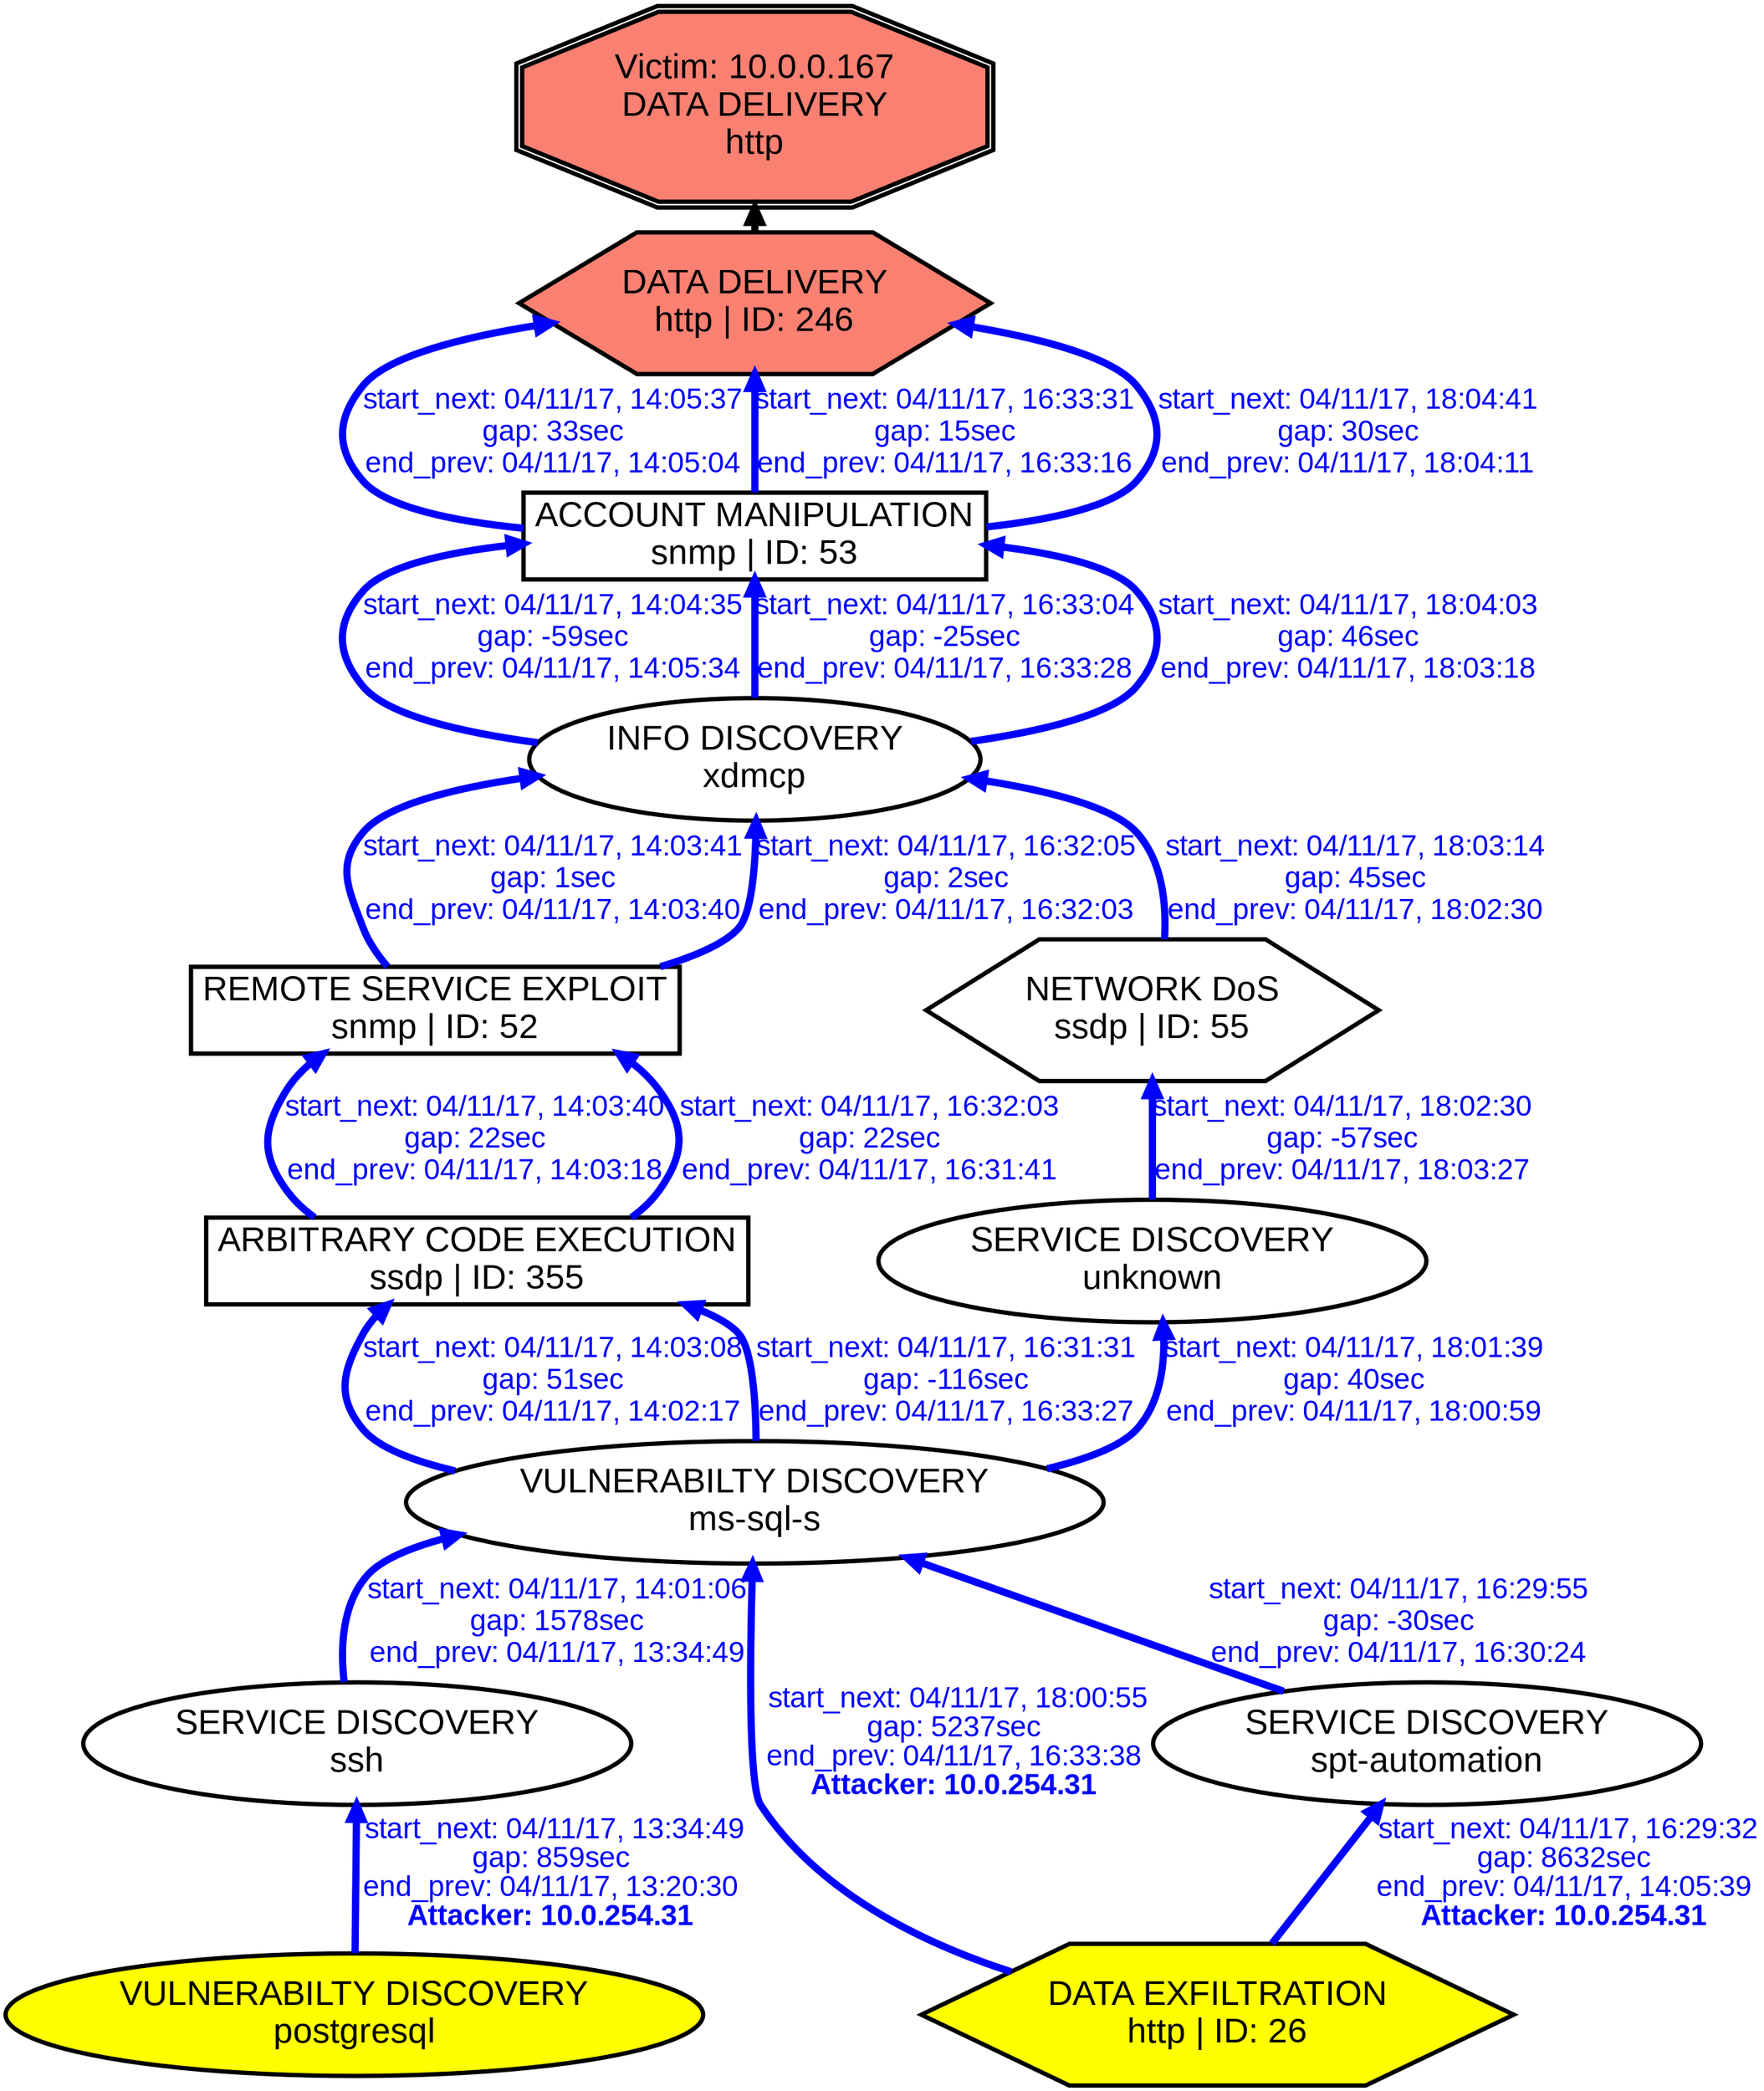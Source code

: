 digraph DATADELIVERYhttp {
rankdir="BT"; 
 graph [ nodesep="0.1", ranksep="0.02"] 
 node [ fontname=Arial, fontsize=24,penwidth=3]; 
 edge [ fontname=Arial, fontsize=20,penwidth=5 ];
"Victim: 10.0.0.167
DATA DELIVERY
http" [shape=doubleoctagon, style=filled, fillcolor=salmon];
{ rank = max; "Victim: 10.0.0.167
DATA DELIVERY
http"}
"DATA DELIVERY
http | ID: 246" -> "Victim: 10.0.0.167
DATA DELIVERY
http"
"DATA DELIVERY
http | ID: 246" [style=filled, fillcolor= salmon]
{ rank=same; "DATA DELIVERY
http | ID: 246"}
"VULNERABILTY DISCOVERY
postgresql" [style=filled, fillcolor= yellow]
"VULNERABILTY DISCOVERY
postgresql" -> "SERVICE DISCOVERY
ssh" [ color=blue] [label=<<font color="blue"> start_next: 04/11/17, 13:34:49<br/>gap: 859sec<br/>end_prev: 04/11/17, 13:20:30</font><br/><font color="blue"><b>Attacker: 10.0.254.31</b></font>>]
"SERVICE DISCOVERY
ssh" -> "VULNERABILTY DISCOVERY
ms-sql-s" [ label="start_next: 04/11/17, 14:01:06
gap: 1578sec
end_prev: 04/11/17, 13:34:49"][ fontcolor="blue" color=blue]
"VULNERABILTY DISCOVERY
ms-sql-s" -> "ARBITRARY CODE EXECUTION
ssdp | ID: 355" [ label="start_next: 04/11/17, 14:03:08
gap: 51sec
end_prev: 04/11/17, 14:02:17"][ fontcolor="blue" color=blue]
"ARBITRARY CODE EXECUTION
ssdp | ID: 355" -> "REMOTE SERVICE EXPLOIT
snmp | ID: 52" [ label="start_next: 04/11/17, 14:03:40
gap: 22sec
end_prev: 04/11/17, 14:03:18"][ fontcolor="blue" color=blue]
"REMOTE SERVICE EXPLOIT
snmp | ID: 52" -> "INFO DISCOVERY
xdmcp" [ label="start_next: 04/11/17, 14:03:41
gap: 1sec
end_prev: 04/11/17, 14:03:40"][ fontcolor="blue" color=blue]
"INFO DISCOVERY
xdmcp" -> "ACCOUNT MANIPULATION
snmp | ID: 53" [ label="start_next: 04/11/17, 14:04:35
gap: -59sec
end_prev: 04/11/17, 14:05:34"][ fontcolor="blue" color=blue]
"ACCOUNT MANIPULATION
snmp | ID: 53" -> "DATA DELIVERY
http | ID: 246" [ label="start_next: 04/11/17, 14:05:37
gap: 33sec
end_prev: 04/11/17, 14:05:04"][ fontcolor="blue" color=blue]
"DATA EXFILTRATION
http | ID: 26" [style=filled, fillcolor= yellow]
"DATA EXFILTRATION
http | ID: 26" -> "SERVICE DISCOVERY
spt-automation" [ color=blue] [label=<<font color="blue"> start_next: 04/11/17, 16:29:32<br/>gap: 8632sec<br/>end_prev: 04/11/17, 14:05:39</font><br/><font color="blue"><b>Attacker: 10.0.254.31</b></font>>]
"SERVICE DISCOVERY
spt-automation" -> "VULNERABILTY DISCOVERY
ms-sql-s" [ label="start_next: 04/11/17, 16:29:55
gap: -30sec
end_prev: 04/11/17, 16:30:24"][ fontcolor="blue" color=blue]
"VULNERABILTY DISCOVERY
ms-sql-s" -> "ARBITRARY CODE EXECUTION
ssdp | ID: 355" [ label="start_next: 04/11/17, 16:31:31
gap: -116sec
end_prev: 04/11/17, 16:33:27"][ fontcolor="blue" color=blue]
"ARBITRARY CODE EXECUTION
ssdp | ID: 355" -> "REMOTE SERVICE EXPLOIT
snmp | ID: 52" [ label="start_next: 04/11/17, 16:32:03
gap: 22sec
end_prev: 04/11/17, 16:31:41"][ fontcolor="blue" color=blue]
"REMOTE SERVICE EXPLOIT
snmp | ID: 52" -> "INFO DISCOVERY
xdmcp" [ label="start_next: 04/11/17, 16:32:05
gap: 2sec
end_prev: 04/11/17, 16:32:03"][ fontcolor="blue" color=blue]
"INFO DISCOVERY
xdmcp" -> "ACCOUNT MANIPULATION
snmp | ID: 53" [ label="start_next: 04/11/17, 16:33:04
gap: -25sec
end_prev: 04/11/17, 16:33:28"][ fontcolor="blue" color=blue]
"ACCOUNT MANIPULATION
snmp | ID: 53" -> "DATA DELIVERY
http | ID: 246" [ label="start_next: 04/11/17, 16:33:31
gap: 15sec
end_prev: 04/11/17, 16:33:16"][ fontcolor="blue" color=blue]
"DATA EXFILTRATION
http | ID: 26" [style=filled, fillcolor= yellow]
"DATA EXFILTRATION
http | ID: 26" -> "VULNERABILTY DISCOVERY
ms-sql-s" [ color=blue] [label=<<font color="blue"> start_next: 04/11/17, 18:00:55<br/>gap: 5237sec<br/>end_prev: 04/11/17, 16:33:38</font><br/><font color="blue"><b>Attacker: 10.0.254.31</b></font>>]
"VULNERABILTY DISCOVERY
ms-sql-s" -> "SERVICE DISCOVERY
unknown" [ label="start_next: 04/11/17, 18:01:39
gap: 40sec
end_prev: 04/11/17, 18:00:59"][ fontcolor="blue" color=blue]
"SERVICE DISCOVERY
unknown" -> "NETWORK DoS
ssdp | ID: 55" [ label="start_next: 04/11/17, 18:02:30
gap: -57sec
end_prev: 04/11/17, 18:03:27"][ fontcolor="blue" color=blue]
"NETWORK DoS
ssdp | ID: 55" -> "INFO DISCOVERY
xdmcp" [ label="start_next: 04/11/17, 18:03:14
gap: 45sec
end_prev: 04/11/17, 18:02:30"][ fontcolor="blue" color=blue]
"INFO DISCOVERY
xdmcp" -> "ACCOUNT MANIPULATION
snmp | ID: 53" [ label="start_next: 04/11/17, 18:04:03
gap: 46sec
end_prev: 04/11/17, 18:03:18"][ fontcolor="blue" color=blue]
"ACCOUNT MANIPULATION
snmp | ID: 53" -> "DATA DELIVERY
http | ID: 246" [ label="start_next: 04/11/17, 18:04:41
gap: 30sec
end_prev: 04/11/17, 18:04:11"][ fontcolor="blue" color=blue]
"VULNERABILTY DISCOVERY
postgresql" [shape=oval]
"VULNERABILTY DISCOVERY
postgresql" [tooltip="ET POLICY Suspicious inbound to Oracle SQL port 1521
ET POLICY Suspicious inbound to PostgreSQL port 5432"]
"SERVICE DISCOVERY
ssh" [shape=oval]
"SERVICE DISCOVERY
ssh" [tooltip="ET SCAN Potential SSH Scan"]
"VULNERABILTY DISCOVERY
ms-sql-s" [shape=oval]
"VULNERABILTY DISCOVERY
ms-sql-s" [tooltip="ET POLICY Suspicious inbound to mySQL port 3306
ET POLICY Suspicious inbound to mSQL port 4333
ET POLICY Suspicious inbound to MSSQL port 1433
ET POLICY Suspicious inbound to Oracle SQL port 1521
ET SCAN Nessus User Agent
ET POLICY Suspicious inbound to PostgreSQL port 5432"]
"ARBITRARY CODE EXECUTION
ssdp | ID: 355" [shape=box]
"ARBITRARY CODE EXECUTION
ssdp | ID: 355" [tooltip="GPL MISC UPnP malformed advertisement"]
"REMOTE SERVICE EXPLOIT
snmp | ID: 52" [shape=box]
"REMOTE SERVICE EXPLOIT
snmp | ID: 52" [tooltip="ET SNMP Samsung Printer SNMP Hardcode RW Community String"]
"INFO DISCOVERY
xdmcp" [shape=oval]
"INFO DISCOVERY
xdmcp" [tooltip="GPL WEB_SERVER mod_gzip_status access
GPL RPC xdmcp info query"]
"ACCOUNT MANIPULATION
snmp | ID: 53" [shape=box]
"ACCOUNT MANIPULATION
snmp | ID: 53" [tooltip="GPL SNMP private access udp
GPL SNMP public access udp"]
"DATA DELIVERY
http | ID: 246" [shape=hexagon]
"DATA DELIVERY
http | ID: 246" [tooltip="GPL WEB_SERVER perl post attempt"]
"DATA EXFILTRATION
http | ID: 26" [shape=hexagon]
"DATA EXFILTRATION
http | ID: 26" [tooltip="ET WEB_SPECIFIC_APPS PHP-CGI query string parameter vulnerability"]
"SERVICE DISCOVERY
spt-automation" [shape=oval]
"SERVICE DISCOVERY
spt-automation" [tooltip="ET SCAN Potential VNC Scan 5800-5820
ET SCAN Potential SSH Scan"]
"SERVICE DISCOVERY
unknown" [shape=oval]
"SERVICE DISCOVERY
unknown" [tooltip="ET SCAN Potential SSH Scan
ET SCAN Potential VNC Scan 5900-5920"]
"NETWORK DoS
ssdp | ID: 55" [shape=hexagon]
"NETWORK DoS
ssdp | ID: 55" [tooltip="ET DOS Possible SSDP Amplification Scan in Progress"]
}

